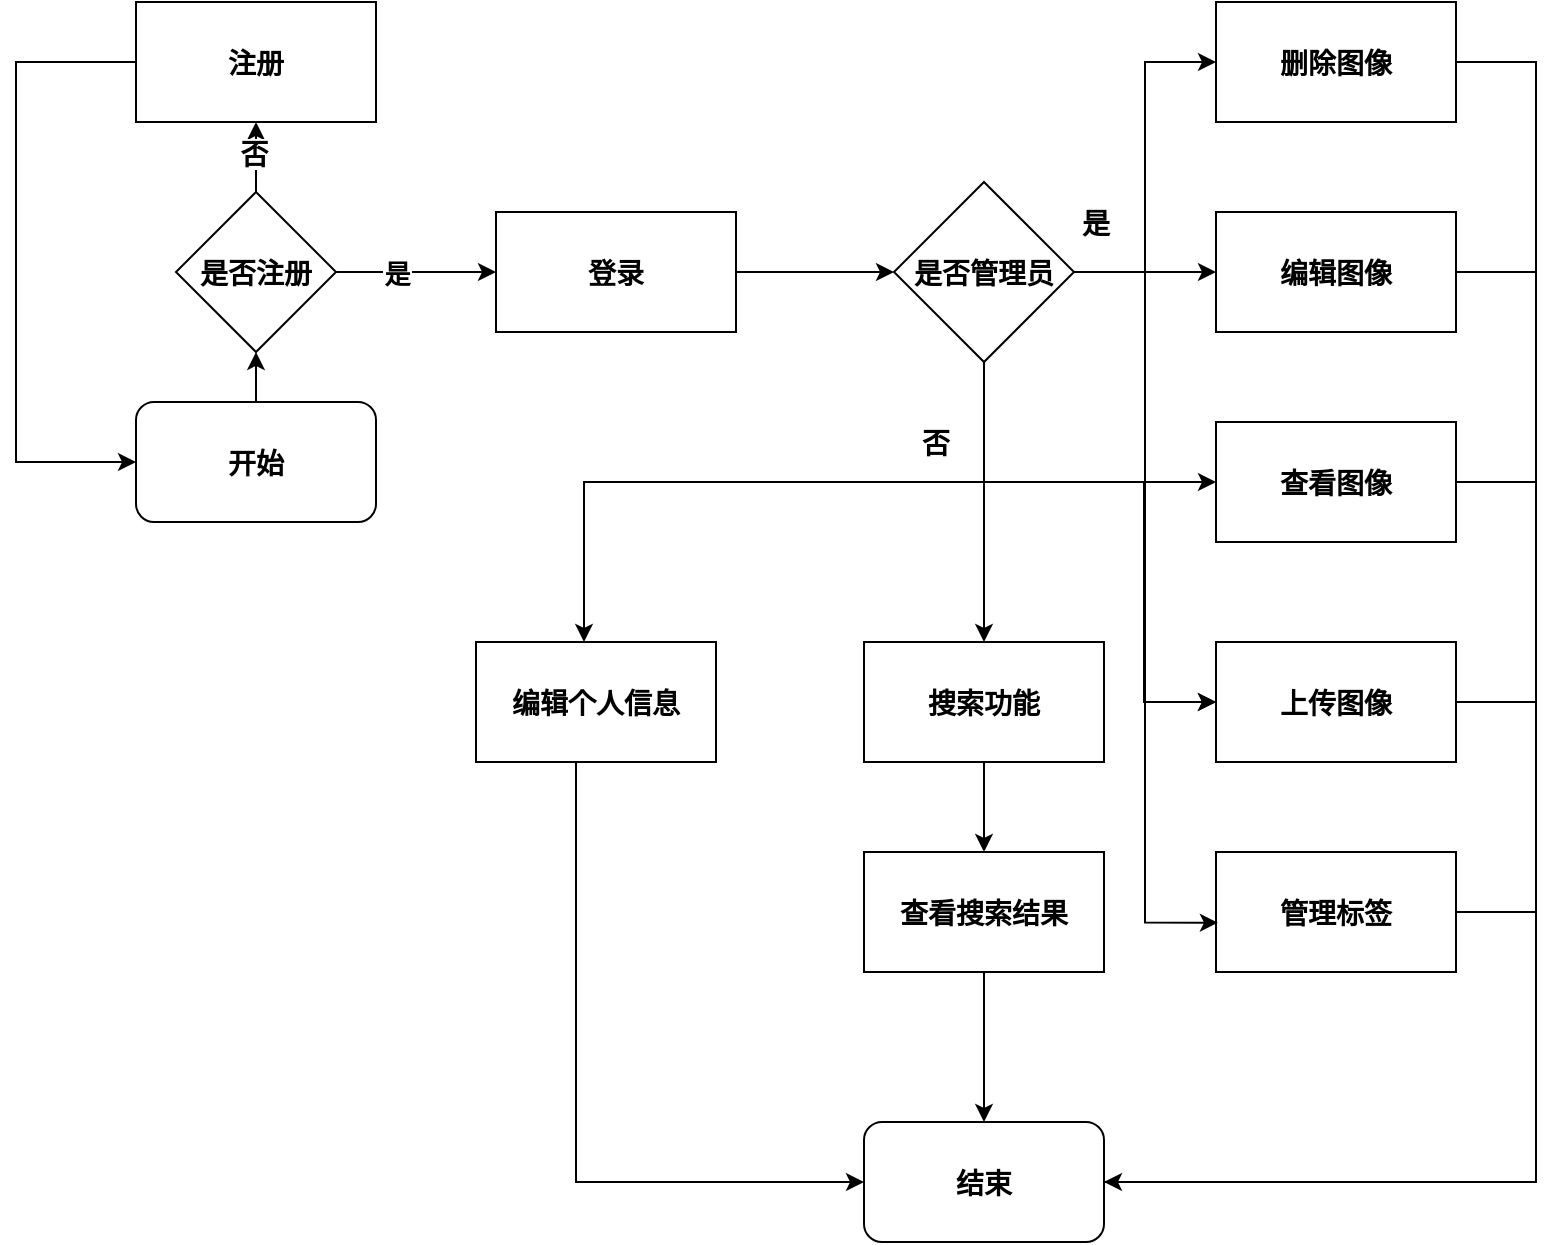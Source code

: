 <mxfile version="24.0.4" type="device" pages="10">
  <diagram name="图5.1 系统业务流程图" id="ZdFPc0NmdGu2C87ngiia">
    <mxGraphModel dx="1434" dy="836" grid="1" gridSize="10" guides="1" tooltips="1" connect="1" arrows="1" fold="1" page="1" pageScale="1" pageWidth="827" pageHeight="1169" math="0" shadow="0">
      <root>
        <mxCell id="0" />
        <mxCell id="1" parent="0" />
        <mxCell id="vTBKyi5ZTZpoEzRCB5mg-1" value="" style="edgeStyle=orthogonalEdgeStyle;rounded=0;orthogonalLoop=1;jettySize=auto;entryX=0.5;entryY=1;entryDx=0;entryDy=0;" parent="1" source="vTBKyi5ZTZpoEzRCB5mg-2" target="vTBKyi5ZTZpoEzRCB5mg-7" edge="1">
          <mxGeometry relative="1" as="geometry" />
        </mxCell>
        <mxCell id="vTBKyi5ZTZpoEzRCB5mg-2" value="开始" style="rounded=1;fontSize=14;fontStyle=1;" parent="1" vertex="1">
          <mxGeometry x="260" y="360" width="120" height="60" as="geometry" />
        </mxCell>
        <mxCell id="vTBKyi5ZTZpoEzRCB5mg-3" value="" style="edgeStyle=orthogonalEdgeStyle;rounded=0;orthogonalLoop=1;jettySize=auto;" parent="1" source="vTBKyi5ZTZpoEzRCB5mg-7" target="vTBKyi5ZTZpoEzRCB5mg-9" edge="1">
          <mxGeometry relative="1" as="geometry" />
        </mxCell>
        <mxCell id="vTBKyi5ZTZpoEzRCB5mg-4" value="是" style="edgeLabel;align=center;verticalAlign=middle;resizable=0;points=[];fontSize=13;fontStyle=1;" parent="vTBKyi5ZTZpoEzRCB5mg-3" vertex="1" connectable="0">
          <mxGeometry x="-0.24" relative="1" as="geometry">
            <mxPoint as="offset" />
          </mxGeometry>
        </mxCell>
        <mxCell id="vTBKyi5ZTZpoEzRCB5mg-5" value="" style="edgeStyle=orthogonalEdgeStyle;rounded=0;orthogonalLoop=1;jettySize=auto;entryX=0.5;entryY=1;entryDx=0;entryDy=0;" parent="1" source="vTBKyi5ZTZpoEzRCB5mg-7" target="vTBKyi5ZTZpoEzRCB5mg-34" edge="1">
          <mxGeometry relative="1" as="geometry" />
        </mxCell>
        <mxCell id="vTBKyi5ZTZpoEzRCB5mg-6" value="否" style="edgeLabel;align=center;verticalAlign=middle;resizable=0;points=[];fontSize=14;fontStyle=1" parent="vTBKyi5ZTZpoEzRCB5mg-5" vertex="1" connectable="0">
          <mxGeometry x="0.333" y="1" relative="1" as="geometry">
            <mxPoint as="offset" />
          </mxGeometry>
        </mxCell>
        <mxCell id="vTBKyi5ZTZpoEzRCB5mg-7" value="是否注册" style="rhombus;fontSize=14;fontStyle=1;" parent="1" vertex="1">
          <mxGeometry x="280" y="255" width="80" height="80" as="geometry" />
        </mxCell>
        <mxCell id="vTBKyi5ZTZpoEzRCB5mg-8" value="" style="edgeStyle=orthogonalEdgeStyle;rounded=0;orthogonalLoop=1;jettySize=auto;entryX=0;entryY=0.5;entryDx=0;entryDy=0;" parent="1" source="vTBKyi5ZTZpoEzRCB5mg-9" target="vTBKyi5ZTZpoEzRCB5mg-16" edge="1">
          <mxGeometry relative="1" as="geometry" />
        </mxCell>
        <mxCell id="vTBKyi5ZTZpoEzRCB5mg-9" value="登录" style="rounded=0;fontSize=14;fontStyle=1;" parent="1" vertex="1">
          <mxGeometry x="440" y="265" width="120" height="60" as="geometry" />
        </mxCell>
        <mxCell id="vTBKyi5ZTZpoEzRCB5mg-10" value="" style="edgeStyle=orthogonalEdgeStyle;rounded=0;orthogonalLoop=1;jettySize=auto;entryX=0.5;entryY=0;entryDx=0;entryDy=0;" parent="1" source="vTBKyi5ZTZpoEzRCB5mg-16" target="vTBKyi5ZTZpoEzRCB5mg-24" edge="1">
          <mxGeometry relative="1" as="geometry">
            <Array as="points">
              <mxPoint x="684" y="440" />
              <mxPoint x="684" y="440" />
            </Array>
          </mxGeometry>
        </mxCell>
        <mxCell id="vTBKyi5ZTZpoEzRCB5mg-11" value="" style="edgeStyle=orthogonalEdgeStyle;rounded=0;orthogonalLoop=1;jettySize=auto;entryX=0;entryY=0.5;entryDx=0;entryDy=0;" parent="1" source="vTBKyi5ZTZpoEzRCB5mg-16" target="vTBKyi5ZTZpoEzRCB5mg-28" edge="1">
          <mxGeometry relative="1" as="geometry" />
        </mxCell>
        <mxCell id="vTBKyi5ZTZpoEzRCB5mg-12" value="" style="edgeStyle=orthogonalEdgeStyle;rounded=0;orthogonalLoop=1;jettySize=auto;entryX=0;entryY=0.5;entryDx=0;entryDy=0;" parent="1" source="vTBKyi5ZTZpoEzRCB5mg-16" target="vTBKyi5ZTZpoEzRCB5mg-20" edge="1">
          <mxGeometry relative="1" as="geometry" />
        </mxCell>
        <mxCell id="vTBKyi5ZTZpoEzRCB5mg-13" value="" style="edgeStyle=orthogonalEdgeStyle;rounded=0;orthogonalLoop=1;jettySize=auto;entryX=0;entryY=0.5;entryDx=0;entryDy=0;" parent="1" source="vTBKyi5ZTZpoEzRCB5mg-16" target="vTBKyi5ZTZpoEzRCB5mg-18" edge="1">
          <mxGeometry relative="1" as="geometry" />
        </mxCell>
        <mxCell id="vTBKyi5ZTZpoEzRCB5mg-14" style="edgeStyle=orthogonalEdgeStyle;rounded=0;orthogonalLoop=1;jettySize=auto;html=1;entryX=0;entryY=0.5;entryDx=0;entryDy=0;" parent="1" source="vTBKyi5ZTZpoEzRCB5mg-16" target="vTBKyi5ZTZpoEzRCB5mg-36" edge="1">
          <mxGeometry relative="1" as="geometry" />
        </mxCell>
        <mxCell id="vTBKyi5ZTZpoEzRCB5mg-15" style="edgeStyle=orthogonalEdgeStyle;rounded=0;orthogonalLoop=1;jettySize=auto;html=1;entryX=0;entryY=0.5;entryDx=0;entryDy=0;" parent="1" source="vTBKyi5ZTZpoEzRCB5mg-16" target="vTBKyi5ZTZpoEzRCB5mg-36" edge="1">
          <mxGeometry relative="1" as="geometry">
            <Array as="points">
              <mxPoint x="684" y="400" />
              <mxPoint x="764" y="400" />
              <mxPoint x="764" y="510" />
            </Array>
          </mxGeometry>
        </mxCell>
        <mxCell id="vTBKyi5ZTZpoEzRCB5mg-16" value="是否管理员" style="rhombus;fontSize=14;fontStyle=1;" parent="1" vertex="1">
          <mxGeometry x="639" y="250" width="90" height="90" as="geometry" />
        </mxCell>
        <mxCell id="vTBKyi5ZTZpoEzRCB5mg-17" style="edgeStyle=orthogonalEdgeStyle;rounded=0;orthogonalLoop=1;jettySize=auto;html=1;entryX=1;entryY=0.5;entryDx=0;entryDy=0;" parent="1" source="vTBKyi5ZTZpoEzRCB5mg-18" target="vTBKyi5ZTZpoEzRCB5mg-32" edge="1">
          <mxGeometry relative="1" as="geometry">
            <Array as="points">
              <mxPoint x="960" y="400" />
              <mxPoint x="960" y="750" />
            </Array>
          </mxGeometry>
        </mxCell>
        <mxCell id="vTBKyi5ZTZpoEzRCB5mg-18" value="查看图像" style="rounded=0;fontSize=14;fontStyle=1;" parent="1" vertex="1">
          <mxGeometry x="800" y="370" width="120" height="60" as="geometry" />
        </mxCell>
        <mxCell id="vTBKyi5ZTZpoEzRCB5mg-19" value="" style="edgeStyle=orthogonalEdgeStyle;rounded=0;orthogonalLoop=1;jettySize=auto;entryX=1;entryY=0.5;entryDx=0;entryDy=0;exitX=1;exitY=0.5;exitDx=0;exitDy=0;endArrow=none;endFill=0;" parent="1" source="vTBKyi5ZTZpoEzRCB5mg-20" target="vTBKyi5ZTZpoEzRCB5mg-32" edge="1">
          <mxGeometry relative="1" as="geometry">
            <Array as="points">
              <mxPoint x="960" y="190" />
              <mxPoint x="960" y="750" />
            </Array>
          </mxGeometry>
        </mxCell>
        <mxCell id="vTBKyi5ZTZpoEzRCB5mg-20" value="删除图像" style="rounded=0;fontSize=14;fontStyle=1;" parent="1" vertex="1">
          <mxGeometry x="800" y="160" width="120" height="60" as="geometry" />
        </mxCell>
        <mxCell id="vTBKyi5ZTZpoEzRCB5mg-21" value="" style="edgeStyle=orthogonalEdgeStyle;rounded=0;orthogonalLoop=1;jettySize=auto;entryX=0;entryY=0.5;entryDx=0;entryDy=0;" parent="1" source="vTBKyi5ZTZpoEzRCB5mg-22" target="vTBKyi5ZTZpoEzRCB5mg-32" edge="1">
          <mxGeometry relative="1" as="geometry">
            <Array as="points">
              <mxPoint x="480" y="750" />
            </Array>
          </mxGeometry>
        </mxCell>
        <mxCell id="vTBKyi5ZTZpoEzRCB5mg-22" value="编辑个人信息" style="rounded=0;fontSize=14;fontStyle=1;" parent="1" vertex="1">
          <mxGeometry x="430" y="480" width="120" height="60" as="geometry" />
        </mxCell>
        <mxCell id="vTBKyi5ZTZpoEzRCB5mg-23" value="" style="edgeStyle=orthogonalEdgeStyle;rounded=0;orthogonalLoop=1;jettySize=auto;entryX=0.5;entryY=0;entryDx=0;entryDy=0;" parent="1" source="vTBKyi5ZTZpoEzRCB5mg-24" target="vTBKyi5ZTZpoEzRCB5mg-31" edge="1">
          <mxGeometry relative="1" as="geometry" />
        </mxCell>
        <mxCell id="vTBKyi5ZTZpoEzRCB5mg-24" value="搜索功能" style="rounded=0;fontSize=14;fontStyle=1;" parent="1" vertex="1">
          <mxGeometry x="624" y="480" width="120" height="60" as="geometry" />
        </mxCell>
        <mxCell id="vTBKyi5ZTZpoEzRCB5mg-25" value="" style="edgeStyle=orthogonalEdgeStyle;rounded=0;orthogonalLoop=1;jettySize=auto;entryX=0.45;entryY=0;entryDx=0;entryDy=0;entryPerimeter=0;" parent="1" edge="1">
          <mxGeometry relative="1" as="geometry">
            <mxPoint x="684" y="365" as="sourcePoint" />
            <mxPoint x="484" y="480" as="targetPoint" />
            <Array as="points">
              <mxPoint x="684" y="400" />
              <mxPoint x="484" y="400" />
            </Array>
          </mxGeometry>
        </mxCell>
        <mxCell id="vTBKyi5ZTZpoEzRCB5mg-26" value="否" style="text;strokeColor=none;fillColor=none;align=center;verticalAlign=middle;rounded=0;fontSize=14;fontStyle=1;" parent="1" vertex="1">
          <mxGeometry x="630" y="365" width="60" height="30" as="geometry" />
        </mxCell>
        <mxCell id="vTBKyi5ZTZpoEzRCB5mg-27" value="" style="edgeStyle=orthogonalEdgeStyle;rounded=0;orthogonalLoop=1;jettySize=auto;entryX=1;entryY=0.5;entryDx=0;entryDy=0;exitX=1;exitY=0.5;exitDx=0;exitDy=0;endArrow=none;endFill=0;" parent="1" edge="1">
          <mxGeometry relative="1" as="geometry">
            <Array as="points">
              <mxPoint x="920" y="295" />
              <mxPoint x="960" y="295" />
              <mxPoint x="960" y="750" />
              <mxPoint x="744" y="750" />
            </Array>
            <mxPoint x="920.0" y="290.0" as="sourcePoint" />
            <mxPoint x="744" y="745" as="targetPoint" />
          </mxGeometry>
        </mxCell>
        <mxCell id="vTBKyi5ZTZpoEzRCB5mg-28" value="编辑图像" style="rounded=0;fontSize=14;fontStyle=1;" parent="1" vertex="1">
          <mxGeometry x="800" y="265" width="120" height="60" as="geometry" />
        </mxCell>
        <mxCell id="vTBKyi5ZTZpoEzRCB5mg-29" value="是" style="text;strokeColor=none;fillColor=none;align=center;verticalAlign=middle;rounded=0;fontSize=14;fontStyle=1;" parent="1" vertex="1">
          <mxGeometry x="710" y="255" width="60" height="30" as="geometry" />
        </mxCell>
        <mxCell id="vTBKyi5ZTZpoEzRCB5mg-30" value="" style="edgeStyle=orthogonalEdgeStyle;rounded=0;orthogonalLoop=1;jettySize=auto;entryX=0.5;entryY=0;entryDx=0;entryDy=0;" parent="1" source="vTBKyi5ZTZpoEzRCB5mg-31" target="vTBKyi5ZTZpoEzRCB5mg-32" edge="1">
          <mxGeometry relative="1" as="geometry" />
        </mxCell>
        <mxCell id="vTBKyi5ZTZpoEzRCB5mg-31" value="查看搜索结果" style="rounded=0;fontSize=14;fontStyle=1;" parent="1" vertex="1">
          <mxGeometry x="624" y="585" width="120" height="60" as="geometry" />
        </mxCell>
        <mxCell id="vTBKyi5ZTZpoEzRCB5mg-32" value="结束" style="rounded=1;fontSize=14;fontStyle=1;" parent="1" vertex="1">
          <mxGeometry x="624" y="720" width="120" height="60" as="geometry" />
        </mxCell>
        <mxCell id="vTBKyi5ZTZpoEzRCB5mg-33" value="" style="edgeStyle=orthogonalEdgeStyle;rounded=0;orthogonalLoop=1;jettySize=auto;entryX=0;entryY=0.5;entryDx=0;entryDy=0;" parent="1" source="vTBKyi5ZTZpoEzRCB5mg-34" target="vTBKyi5ZTZpoEzRCB5mg-2" edge="1">
          <mxGeometry relative="1" as="geometry">
            <Array as="points">
              <mxPoint x="200" y="190" />
              <mxPoint x="200" y="390" />
            </Array>
          </mxGeometry>
        </mxCell>
        <mxCell id="vTBKyi5ZTZpoEzRCB5mg-34" value="注册" style="rounded=0;fontSize=14;fontStyle=1;" parent="1" vertex="1">
          <mxGeometry x="260" y="160" width="120" height="60" as="geometry" />
        </mxCell>
        <mxCell id="vTBKyi5ZTZpoEzRCB5mg-35" style="edgeStyle=orthogonalEdgeStyle;rounded=0;orthogonalLoop=1;jettySize=auto;html=1;entryX=1;entryY=0.5;entryDx=0;entryDy=0;endArrow=none;endFill=0;" parent="1" source="vTBKyi5ZTZpoEzRCB5mg-36" target="vTBKyi5ZTZpoEzRCB5mg-32" edge="1">
          <mxGeometry relative="1" as="geometry">
            <Array as="points">
              <mxPoint x="960" y="510" />
              <mxPoint x="960" y="750" />
            </Array>
          </mxGeometry>
        </mxCell>
        <mxCell id="vTBKyi5ZTZpoEzRCB5mg-36" value="上传图像" style="rounded=0;fontSize=14;fontStyle=1;" parent="1" vertex="1">
          <mxGeometry x="800" y="480" width="120" height="60" as="geometry" />
        </mxCell>
        <mxCell id="vTBKyi5ZTZpoEzRCB5mg-37" style="edgeStyle=orthogonalEdgeStyle;rounded=0;orthogonalLoop=1;jettySize=auto;html=1;endArrow=none;endFill=0;" parent="1" source="vTBKyi5ZTZpoEzRCB5mg-38" edge="1">
          <mxGeometry relative="1" as="geometry">
            <mxPoint x="960" y="615" as="targetPoint" />
          </mxGeometry>
        </mxCell>
        <mxCell id="vTBKyi5ZTZpoEzRCB5mg-38" value="管理标签" style="rounded=0;fontSize=14;fontStyle=1;" parent="1" vertex="1">
          <mxGeometry x="800" y="585" width="120" height="60" as="geometry" />
        </mxCell>
        <mxCell id="vTBKyi5ZTZpoEzRCB5mg-39" style="edgeStyle=orthogonalEdgeStyle;rounded=0;orthogonalLoop=1;jettySize=auto;html=1;entryX=0.008;entryY=0.589;entryDx=0;entryDy=0;entryPerimeter=0;" parent="1" source="vTBKyi5ZTZpoEzRCB5mg-16" target="vTBKyi5ZTZpoEzRCB5mg-38" edge="1">
          <mxGeometry relative="1" as="geometry" />
        </mxCell>
      </root>
    </mxGraphModel>
  </diagram>
  <diagram id="8XyfxqOcg-Ge1-iSb5b_" name="图5.2 注册用例图">
    <mxGraphModel dx="954" dy="612" grid="1" gridSize="10" guides="1" tooltips="1" connect="1" arrows="1" fold="1" page="1" pageScale="1" pageWidth="827" pageHeight="1169" math="0" shadow="0">
      <root>
        <mxCell id="0" />
        <mxCell id="1" parent="0" />
        <mxCell id="fNoVX5mm7K1IKiGFW24p-1" value="" style="edgeStyle=orthogonalEdgeStyle;rounded=0;orthogonalLoop=1;jettySize=auto;entryX=0;entryY=0.5;entryDx=0;entryDy=0;fontSize=14;fontStyle=1;" edge="1" parent="1" source="fNoVX5mm7K1IKiGFW24p-2" target="fNoVX5mm7K1IKiGFW24p-5">
          <mxGeometry relative="1" as="geometry" />
        </mxCell>
        <mxCell id="fNoVX5mm7K1IKiGFW24p-2" value="用户" style="shape=umlActor;verticalLabelPosition=bottom;verticalAlign=top;outlineConnect=0;fontSize=14;fontStyle=1;" vertex="1" parent="1">
          <mxGeometry x="80" y="180" width="40" height="70" as="geometry" />
        </mxCell>
        <mxCell id="fNoVX5mm7K1IKiGFW24p-3" value="" style="edgeStyle=orthogonalEdgeStyle;rounded=0;orthogonalLoop=1;jettySize=auto;dashed=1;fontSize=14;fontStyle=1;" edge="1" parent="1" source="fNoVX5mm7K1IKiGFW24p-5" target="fNoVX5mm7K1IKiGFW24p-6">
          <mxGeometry relative="1" as="geometry" />
        </mxCell>
        <mxCell id="fNoVX5mm7K1IKiGFW24p-4" value="《include》" style="edgeLabel;align=center;verticalAlign=middle;resizable=0;points=[];fontSize=14;fontStyle=0;" vertex="1" connectable="0" parent="fNoVX5mm7K1IKiGFW24p-3">
          <mxGeometry x="-0.05" y="3" relative="1" as="geometry">
            <mxPoint as="offset" />
          </mxGeometry>
        </mxCell>
        <mxCell id="fNoVX5mm7K1IKiGFW24p-5" value="注册" style="ellipse;fontSize=14;fontStyle=1;" vertex="1" parent="1">
          <mxGeometry x="260" y="185" width="90" height="60" as="geometry" />
        </mxCell>
        <mxCell id="fNoVX5mm7K1IKiGFW24p-6" value="登录系统" style="ellipse;fontSize=14;fontStyle=1;" vertex="1" parent="1">
          <mxGeometry x="510" y="185" width="90" height="60" as="geometry" />
        </mxCell>
      </root>
    </mxGraphModel>
  </diagram>
  <diagram id="qX37MM-_NKxpECJr4qL4" name="图5.3 登录用例图">
    <mxGraphModel dx="954" dy="612" grid="1" gridSize="10" guides="1" tooltips="1" connect="1" arrows="1" fold="1" page="1" pageScale="1" pageWidth="827" pageHeight="1169" math="0" shadow="0">
      <root>
        <mxCell id="0" />
        <mxCell id="1" parent="0" />
        <mxCell id="qb06VyRKWk__MXwWA5hp-1" value="" style="edgeStyle=orthogonalEdgeStyle;rounded=0;orthogonalLoop=1;jettySize=auto;entryX=0;entryY=0.5;entryDx=0;entryDy=0;fontSize=14;fontStyle=1;" edge="1" parent="1" source="qb06VyRKWk__MXwWA5hp-2" target="qb06VyRKWk__MXwWA5hp-11">
          <mxGeometry relative="1" as="geometry" />
        </mxCell>
        <mxCell id="qb06VyRKWk__MXwWA5hp-2" value="系统管理员" style="shape=umlActor;verticalLabelPosition=bottom;verticalAlign=top;outlineConnect=0;fontSize=14;fontStyle=1;" vertex="1" parent="1">
          <mxGeometry x="80" y="120" width="40" height="70" as="geometry" />
        </mxCell>
        <mxCell id="qb06VyRKWk__MXwWA5hp-3" value="" style="rounded=0;orthogonalLoop=1;jettySize=auto;dashed=1;fontSize=14;fontStyle=1;exitX=1;exitY=0.5;exitDx=0;exitDy=0;" edge="1" parent="1" source="qb06VyRKWk__MXwWA5hp-11" target="qb06VyRKWk__MXwWA5hp-12">
          <mxGeometry relative="1" as="geometry" />
        </mxCell>
        <mxCell id="qb06VyRKWk__MXwWA5hp-4" value="《include》" style="edgeLabel;align=center;verticalAlign=middle;resizable=0;points=[];fontSize=14;fontStyle=0;" vertex="1" connectable="0" parent="qb06VyRKWk__MXwWA5hp-3">
          <mxGeometry x="-0.05" y="3" relative="1" as="geometry">
            <mxPoint x="-8" y="1" as="offset" />
          </mxGeometry>
        </mxCell>
        <mxCell id="qb06VyRKWk__MXwWA5hp-5" value="" style="edgeStyle=orthogonalEdgeStyle;rounded=0;orthogonalLoop=1;jettySize=auto;entryX=0;entryY=0.5;entryDx=0;entryDy=0;dashed=1;" edge="1" parent="1" source="qb06VyRKWk__MXwWA5hp-11" target="qb06VyRKWk__MXwWA5hp-13">
          <mxGeometry relative="1" as="geometry" />
        </mxCell>
        <mxCell id="qb06VyRKWk__MXwWA5hp-6" value="《include》" style="edgeLabel;align=center;verticalAlign=middle;resizable=0;points=[];fontSize=14;" vertex="1" connectable="0" parent="qb06VyRKWk__MXwWA5hp-5">
          <mxGeometry x="-0.113" relative="1" as="geometry">
            <mxPoint as="offset" />
          </mxGeometry>
        </mxCell>
        <mxCell id="qb06VyRKWk__MXwWA5hp-7" value="" style="rounded=0;orthogonalLoop=1;jettySize=auto;entryX=0;entryY=0.5;entryDx=0;entryDy=0;exitX=1;exitY=0.5;exitDx=0;exitDy=0;dashed=1;" edge="1" parent="1" source="qb06VyRKWk__MXwWA5hp-11" target="qb06VyRKWk__MXwWA5hp-15">
          <mxGeometry relative="1" as="geometry" />
        </mxCell>
        <mxCell id="qb06VyRKWk__MXwWA5hp-8" value="《include》" style="edgeLabel;align=center;verticalAlign=middle;resizable=0;points=[];fontSize=14;" vertex="1" connectable="0" parent="qb06VyRKWk__MXwWA5hp-7">
          <mxGeometry x="-0.21" relative="1" as="geometry">
            <mxPoint x="6" y="1" as="offset" />
          </mxGeometry>
        </mxCell>
        <mxCell id="qb06VyRKWk__MXwWA5hp-9" value="" style="rounded=0;orthogonalLoop=1;jettySize=auto;entryX=0;entryY=0.5;entryDx=0;entryDy=0;exitX=1;exitY=0.5;exitDx=0;exitDy=0;dashed=1;" edge="1" parent="1" source="qb06VyRKWk__MXwWA5hp-11" target="qb06VyRKWk__MXwWA5hp-14">
          <mxGeometry relative="1" as="geometry" />
        </mxCell>
        <mxCell id="qb06VyRKWk__MXwWA5hp-10" value="《include》" style="edgeLabel;align=center;verticalAlign=middle;resizable=0;points=[];fontSize=14;" vertex="1" connectable="0" parent="qb06VyRKWk__MXwWA5hp-9">
          <mxGeometry x="-0.113" relative="1" as="geometry">
            <mxPoint as="offset" />
          </mxGeometry>
        </mxCell>
        <mxCell id="qb06VyRKWk__MXwWA5hp-11" value="登录" style="ellipse;fontSize=14;fontStyle=1;" vertex="1" parent="1">
          <mxGeometry x="260" y="125" width="90" height="60" as="geometry" />
        </mxCell>
        <mxCell id="qb06VyRKWk__MXwWA5hp-12" value="删除管理" style="ellipse;fontSize=14;fontStyle=1;" vertex="1" parent="1">
          <mxGeometry x="510" y="40" width="90" height="60" as="geometry" />
        </mxCell>
        <mxCell id="qb06VyRKWk__MXwWA5hp-13" value="编辑图像" style="ellipse;fontSize=14;fontStyle=1;" vertex="1" parent="1">
          <mxGeometry x="510" y="125" width="90" height="60" as="geometry" />
        </mxCell>
        <mxCell id="qb06VyRKWk__MXwWA5hp-14" value="上传图像" style="ellipse;fontSize=14;fontStyle=1;" vertex="1" parent="1">
          <mxGeometry x="510" y="285" width="90" height="60" as="geometry" />
        </mxCell>
        <mxCell id="qb06VyRKWk__MXwWA5hp-15" value="查看图像" style="ellipse;fontSize=14;fontStyle=1;" vertex="1" parent="1">
          <mxGeometry x="510" y="210" width="90" height="60" as="geometry" />
        </mxCell>
        <mxCell id="qb06VyRKWk__MXwWA5hp-16" value="" style="edgeStyle=orthogonalEdgeStyle;rounded=0;orthogonalLoop=1;jettySize=auto;entryX=0;entryY=0.5;entryDx=0;entryDy=0;fontSize=14;fontStyle=1;" edge="1" parent="1" source="qb06VyRKWk__MXwWA5hp-17" target="qb06VyRKWk__MXwWA5hp-24">
          <mxGeometry relative="1" as="geometry" />
        </mxCell>
        <mxCell id="qb06VyRKWk__MXwWA5hp-17" value="普通用户" style="shape=umlActor;verticalLabelPosition=bottom;verticalAlign=top;outlineConnect=0;fontSize=14;fontStyle=1;" vertex="1" parent="1">
          <mxGeometry x="80" y="440" width="40" height="70" as="geometry" />
        </mxCell>
        <mxCell id="qb06VyRKWk__MXwWA5hp-18" value="" style="rounded=0;orthogonalLoop=1;jettySize=auto;dashed=1;fontSize=14;fontStyle=1;exitX=1;exitY=0.5;exitDx=0;exitDy=0;" edge="1" parent="1" source="qb06VyRKWk__MXwWA5hp-24" target="qb06VyRKWk__MXwWA5hp-25">
          <mxGeometry relative="1" as="geometry" />
        </mxCell>
        <mxCell id="qb06VyRKWk__MXwWA5hp-19" value="《include》" style="edgeLabel;align=center;verticalAlign=middle;resizable=0;points=[];fontSize=14;fontStyle=0;" vertex="1" connectable="0" parent="qb06VyRKWk__MXwWA5hp-18">
          <mxGeometry x="-0.05" y="3" relative="1" as="geometry">
            <mxPoint x="-8" y="1" as="offset" />
          </mxGeometry>
        </mxCell>
        <mxCell id="qb06VyRKWk__MXwWA5hp-20" value="" style="edgeStyle=orthogonalEdgeStyle;rounded=0;orthogonalLoop=1;jettySize=auto;entryX=0;entryY=0.5;entryDx=0;entryDy=0;dashed=1;" edge="1" parent="1" source="qb06VyRKWk__MXwWA5hp-24" target="qb06VyRKWk__MXwWA5hp-26">
          <mxGeometry relative="1" as="geometry" />
        </mxCell>
        <mxCell id="qb06VyRKWk__MXwWA5hp-21" value="《include》" style="edgeLabel;align=center;verticalAlign=middle;resizable=0;points=[];fontSize=14;" vertex="1" connectable="0" parent="qb06VyRKWk__MXwWA5hp-20">
          <mxGeometry x="-0.113" relative="1" as="geometry">
            <mxPoint as="offset" />
          </mxGeometry>
        </mxCell>
        <mxCell id="qb06VyRKWk__MXwWA5hp-22" value="" style="rounded=0;orthogonalLoop=1;jettySize=auto;entryX=0;entryY=0.5;entryDx=0;entryDy=0;exitX=1;exitY=0.5;exitDx=0;exitDy=0;dashed=1;" edge="1" parent="1" source="qb06VyRKWk__MXwWA5hp-24" target="qb06VyRKWk__MXwWA5hp-27">
          <mxGeometry relative="1" as="geometry" />
        </mxCell>
        <mxCell id="qb06VyRKWk__MXwWA5hp-23" value="《include》" style="edgeLabel;align=center;verticalAlign=middle;resizable=0;points=[];fontSize=15;" vertex="1" connectable="0" parent="qb06VyRKWk__MXwWA5hp-22">
          <mxGeometry x="-0.113" relative="1" as="geometry">
            <mxPoint as="offset" />
          </mxGeometry>
        </mxCell>
        <mxCell id="qb06VyRKWk__MXwWA5hp-24" value="登录" style="ellipse;fontSize=14;fontStyle=1;" vertex="1" parent="1">
          <mxGeometry x="260" y="445" width="90" height="60" as="geometry" />
        </mxCell>
        <mxCell id="qb06VyRKWk__MXwWA5hp-25" value="编辑个人信息" style="ellipse;fontSize=14;fontStyle=1;" vertex="1" parent="1">
          <mxGeometry x="510" y="360" width="90" height="60" as="geometry" />
        </mxCell>
        <mxCell id="qb06VyRKWk__MXwWA5hp-26" value="搜索功能" style="ellipse;fontSize=14;fontStyle=1;" vertex="1" parent="1">
          <mxGeometry x="510" y="445" width="90" height="60" as="geometry" />
        </mxCell>
        <mxCell id="qb06VyRKWk__MXwWA5hp-27" value="上传图像" style="ellipse;fontSize=14;fontStyle=1;" vertex="1" parent="1">
          <mxGeometry x="510" y="525" width="90" height="60" as="geometry" />
        </mxCell>
      </root>
    </mxGraphModel>
  </diagram>
  <diagram id="CePG02CjBHfPKY1sK3il" name="图5.4 个人信息管理功能用例图">
    <mxGraphModel dx="954" dy="612" grid="1" gridSize="10" guides="1" tooltips="1" connect="1" arrows="1" fold="1" page="1" pageScale="1" pageWidth="827" pageHeight="1169" math="0" shadow="0">
      <root>
        <mxCell id="0" />
        <mxCell id="1" parent="0" />
        <mxCell id="lAZ7aDg09m_qZzhF9NgR-1" value="" style="rounded=0;orthogonalLoop=1;jettySize=auto;entryX=0;entryY=0.5;entryDx=0;entryDy=0;fontSize=14;fontStyle=1;" edge="1" parent="1" source="lAZ7aDg09m_qZzhF9NgR-2" target="lAZ7aDg09m_qZzhF9NgR-11">
          <mxGeometry relative="1" as="geometry" />
        </mxCell>
        <mxCell id="lAZ7aDg09m_qZzhF9NgR-2" value="系统管理员" style="shape=umlActor;verticalLabelPosition=bottom;verticalAlign=top;outlineConnect=0;fontSize=14;fontStyle=1;" vertex="1" parent="1">
          <mxGeometry x="90" y="60" width="40" height="70" as="geometry" />
        </mxCell>
        <mxCell id="lAZ7aDg09m_qZzhF9NgR-3" value="" style="rounded=0;orthogonalLoop=1;jettySize=auto;dashed=1;fontSize=14;fontStyle=1;exitX=1;exitY=0.5;exitDx=0;exitDy=0;" edge="1" parent="1" source="lAZ7aDg09m_qZzhF9NgR-11" target="lAZ7aDg09m_qZzhF9NgR-12">
          <mxGeometry relative="1" as="geometry" />
        </mxCell>
        <mxCell id="lAZ7aDg09m_qZzhF9NgR-4" value="《include》" style="edgeLabel;align=center;verticalAlign=middle;resizable=0;points=[];fontSize=14;fontStyle=0;" vertex="1" connectable="0" parent="lAZ7aDg09m_qZzhF9NgR-3">
          <mxGeometry x="-0.05" y="3" relative="1" as="geometry">
            <mxPoint x="-8" y="1" as="offset" />
          </mxGeometry>
        </mxCell>
        <mxCell id="lAZ7aDg09m_qZzhF9NgR-5" value="" style="rounded=0;orthogonalLoop=1;jettySize=auto;entryX=0;entryY=0.5;entryDx=0;entryDy=0;dashed=1;" edge="1" parent="1" source="lAZ7aDg09m_qZzhF9NgR-11" target="lAZ7aDg09m_qZzhF9NgR-13">
          <mxGeometry relative="1" as="geometry" />
        </mxCell>
        <mxCell id="lAZ7aDg09m_qZzhF9NgR-6" value="《include》" style="edgeLabel;align=center;verticalAlign=middle;resizable=0;points=[];fontSize=14;" vertex="1" connectable="0" parent="lAZ7aDg09m_qZzhF9NgR-5">
          <mxGeometry x="-0.113" relative="1" as="geometry">
            <mxPoint as="offset" />
          </mxGeometry>
        </mxCell>
        <mxCell id="lAZ7aDg09m_qZzhF9NgR-7" value="" style="rounded=0;orthogonalLoop=1;jettySize=auto;entryX=0;entryY=0.5;entryDx=0;entryDy=0;exitX=1;exitY=0.5;exitDx=0;exitDy=0;dashed=1;" edge="1" parent="1" source="lAZ7aDg09m_qZzhF9NgR-11" target="lAZ7aDg09m_qZzhF9NgR-15">
          <mxGeometry relative="1" as="geometry" />
        </mxCell>
        <mxCell id="lAZ7aDg09m_qZzhF9NgR-8" value="《include》" style="edgeLabel;align=center;verticalAlign=middle;resizable=0;points=[];fontSize=14;" vertex="1" connectable="0" parent="lAZ7aDg09m_qZzhF9NgR-7">
          <mxGeometry x="-0.21" relative="1" as="geometry">
            <mxPoint x="6" y="1" as="offset" />
          </mxGeometry>
        </mxCell>
        <mxCell id="lAZ7aDg09m_qZzhF9NgR-9" value="" style="rounded=0;orthogonalLoop=1;jettySize=auto;entryX=0;entryY=0.5;entryDx=0;entryDy=0;exitX=1;exitY=0.5;exitDx=0;exitDy=0;dashed=1;" edge="1" parent="1" source="lAZ7aDg09m_qZzhF9NgR-11" target="lAZ7aDg09m_qZzhF9NgR-14">
          <mxGeometry relative="1" as="geometry" />
        </mxCell>
        <mxCell id="lAZ7aDg09m_qZzhF9NgR-10" value="《include》" style="edgeLabel;align=center;verticalAlign=middle;resizable=0;points=[];fontSize=14;" vertex="1" connectable="0" parent="lAZ7aDg09m_qZzhF9NgR-9">
          <mxGeometry x="-0.113" relative="1" as="geometry">
            <mxPoint as="offset" />
          </mxGeometry>
        </mxCell>
        <mxCell id="lAZ7aDg09m_qZzhF9NgR-11" value="个人信息管理" style="ellipse;fontSize=14;fontStyle=1;" vertex="1" parent="1">
          <mxGeometry x="260" y="170" width="100" height="60" as="geometry" />
        </mxCell>
        <mxCell id="lAZ7aDg09m_qZzhF9NgR-12" value="修改头像" style="ellipse;fontSize=14;fontStyle=1;" vertex="1" parent="1">
          <mxGeometry x="510" y="60" width="90" height="60" as="geometry" />
        </mxCell>
        <mxCell id="lAZ7aDg09m_qZzhF9NgR-13" value="修改密码" style="ellipse;fontSize=14;fontStyle=1;" vertex="1" parent="1">
          <mxGeometry x="510" y="140" width="90" height="60" as="geometry" />
        </mxCell>
        <mxCell id="lAZ7aDg09m_qZzhF9NgR-14" value="修改年龄" style="ellipse;fontSize=14;fontStyle=1;" vertex="1" parent="1">
          <mxGeometry x="510" y="300" width="90" height="60" as="geometry" />
        </mxCell>
        <mxCell id="lAZ7aDg09m_qZzhF9NgR-15" value="修改性别" style="ellipse;fontSize=14;fontStyle=1;" vertex="1" parent="1">
          <mxGeometry x="510" y="220" width="90" height="60" as="geometry" />
        </mxCell>
        <mxCell id="lAZ7aDg09m_qZzhF9NgR-16" style="rounded=0;orthogonalLoop=1;jettySize=auto;html=1;entryX=0;entryY=0.5;entryDx=0;entryDy=0;" edge="1" parent="1" source="lAZ7aDg09m_qZzhF9NgR-17" target="lAZ7aDg09m_qZzhF9NgR-11">
          <mxGeometry relative="1" as="geometry" />
        </mxCell>
        <mxCell id="lAZ7aDg09m_qZzhF9NgR-17" value="系统管理员" style="shape=umlActor;verticalLabelPosition=bottom;verticalAlign=top;outlineConnect=0;fontSize=14;fontStyle=1;" vertex="1" parent="1">
          <mxGeometry x="90" y="270" width="40" height="70" as="geometry" />
        </mxCell>
      </root>
    </mxGraphModel>
  </diagram>
  <diagram id="sxJLhwKxnQwaAnjYQ1yR" name="图5.5 图像上传功能用例图">
    <mxGraphModel dx="954" dy="612" grid="1" gridSize="10" guides="1" tooltips="1" connect="1" arrows="1" fold="1" page="1" pageScale="1" pageWidth="827" pageHeight="1169" math="0" shadow="0">
      <root>
        <mxCell id="0" />
        <mxCell id="1" parent="0" />
        <mxCell id="0VTy6ItwHoRuHuDbO6Ql-1" value="" style="edgeStyle=orthogonalEdgeStyle;rounded=0;orthogonalLoop=1;jettySize=auto;entryX=0;entryY=0.5;entryDx=0;entryDy=0;fontSize=14;fontStyle=1;" edge="1" parent="1" source="0VTy6ItwHoRuHuDbO6Ql-2" target="0VTy6ItwHoRuHuDbO6Ql-11">
          <mxGeometry relative="1" as="geometry" />
        </mxCell>
        <mxCell id="0VTy6ItwHoRuHuDbO6Ql-2" value="系统管理员" style="shape=umlActor;verticalLabelPosition=bottom;verticalAlign=top;outlineConnect=0;fontSize=14;fontStyle=1;" vertex="1" parent="1">
          <mxGeometry x="80" y="120" width="40" height="70" as="geometry" />
        </mxCell>
        <mxCell id="0VTy6ItwHoRuHuDbO6Ql-3" value="" style="rounded=0;orthogonalLoop=1;jettySize=auto;dashed=1;fontSize=14;fontStyle=1;exitX=1;exitY=0.5;exitDx=0;exitDy=0;" edge="1" parent="1" source="0VTy6ItwHoRuHuDbO6Ql-11" target="0VTy6ItwHoRuHuDbO6Ql-12">
          <mxGeometry relative="1" as="geometry" />
        </mxCell>
        <mxCell id="0VTy6ItwHoRuHuDbO6Ql-4" value="《include》" style="edgeLabel;align=center;verticalAlign=middle;resizable=0;points=[];fontSize=14;fontStyle=0;" vertex="1" connectable="0" parent="0VTy6ItwHoRuHuDbO6Ql-3">
          <mxGeometry x="-0.05" y="3" relative="1" as="geometry">
            <mxPoint x="-8" y="1" as="offset" />
          </mxGeometry>
        </mxCell>
        <mxCell id="0VTy6ItwHoRuHuDbO6Ql-5" value="" style="edgeStyle=orthogonalEdgeStyle;rounded=0;orthogonalLoop=1;jettySize=auto;entryX=0;entryY=0.5;entryDx=0;entryDy=0;dashed=1;" edge="1" parent="1" source="0VTy6ItwHoRuHuDbO6Ql-11" target="0VTy6ItwHoRuHuDbO6Ql-13">
          <mxGeometry relative="1" as="geometry" />
        </mxCell>
        <mxCell id="0VTy6ItwHoRuHuDbO6Ql-6" value="《include》" style="edgeLabel;align=center;verticalAlign=middle;resizable=0;points=[];fontSize=14;" vertex="1" connectable="0" parent="0VTy6ItwHoRuHuDbO6Ql-5">
          <mxGeometry x="-0.113" relative="1" as="geometry">
            <mxPoint as="offset" />
          </mxGeometry>
        </mxCell>
        <mxCell id="0VTy6ItwHoRuHuDbO6Ql-7" value="" style="rounded=0;orthogonalLoop=1;jettySize=auto;entryX=0;entryY=0.5;entryDx=0;entryDy=0;exitX=1;exitY=0.5;exitDx=0;exitDy=0;dashed=1;" edge="1" parent="1" source="0VTy6ItwHoRuHuDbO6Ql-11" target="0VTy6ItwHoRuHuDbO6Ql-15">
          <mxGeometry relative="1" as="geometry" />
        </mxCell>
        <mxCell id="0VTy6ItwHoRuHuDbO6Ql-8" value="《include》" style="edgeLabel;align=center;verticalAlign=middle;resizable=0;points=[];fontSize=14;" vertex="1" connectable="0" parent="0VTy6ItwHoRuHuDbO6Ql-7">
          <mxGeometry x="-0.21" relative="1" as="geometry">
            <mxPoint x="6" y="1" as="offset" />
          </mxGeometry>
        </mxCell>
        <mxCell id="0VTy6ItwHoRuHuDbO6Ql-9" value="" style="rounded=0;orthogonalLoop=1;jettySize=auto;entryX=0;entryY=0.5;entryDx=0;entryDy=0;exitX=1;exitY=0.5;exitDx=0;exitDy=0;dashed=1;" edge="1" parent="1" source="0VTy6ItwHoRuHuDbO6Ql-11" target="0VTy6ItwHoRuHuDbO6Ql-14">
          <mxGeometry relative="1" as="geometry" />
        </mxCell>
        <mxCell id="0VTy6ItwHoRuHuDbO6Ql-10" value="《include》" style="edgeLabel;align=center;verticalAlign=middle;resizable=0;points=[];fontSize=14;" vertex="1" connectable="0" parent="0VTy6ItwHoRuHuDbO6Ql-9">
          <mxGeometry x="-0.113" relative="1" as="geometry">
            <mxPoint x="-4" as="offset" />
          </mxGeometry>
        </mxCell>
        <mxCell id="0VTy6ItwHoRuHuDbO6Ql-11" value="上传图像" style="ellipse;fontSize=14;fontStyle=1;" vertex="1" parent="1">
          <mxGeometry x="260" y="125" width="90" height="60" as="geometry" />
        </mxCell>
        <mxCell id="0VTy6ItwHoRuHuDbO6Ql-12" value="删除图像" style="ellipse;fontSize=14;fontStyle=1;" vertex="1" parent="1">
          <mxGeometry x="510" y="40" width="90" height="60" as="geometry" />
        </mxCell>
        <mxCell id="0VTy6ItwHoRuHuDbO6Ql-13" value="编辑图像" style="ellipse;fontSize=14;fontStyle=1;" vertex="1" parent="1">
          <mxGeometry x="510" y="125" width="90" height="60" as="geometry" />
        </mxCell>
        <mxCell id="0VTy6ItwHoRuHuDbO6Ql-14" value="上传图像" style="ellipse;fontSize=14;fontStyle=1;" vertex="1" parent="1">
          <mxGeometry x="510" y="285" width="90" height="60" as="geometry" />
        </mxCell>
        <mxCell id="0VTy6ItwHoRuHuDbO6Ql-15" value="查看图像" style="ellipse;fontSize=14;fontStyle=1;" vertex="1" parent="1">
          <mxGeometry x="510" y="210" width="90" height="60" as="geometry" />
        </mxCell>
        <mxCell id="0VTy6ItwHoRuHuDbO6Ql-16" value="" style="edgeStyle=orthogonalEdgeStyle;rounded=0;orthogonalLoop=1;jettySize=auto;entryX=0;entryY=0.5;entryDx=0;entryDy=0;fontSize=14;fontStyle=1;" edge="1" parent="1" source="0VTy6ItwHoRuHuDbO6Ql-17" target="0VTy6ItwHoRuHuDbO6Ql-24">
          <mxGeometry relative="1" as="geometry" />
        </mxCell>
        <mxCell id="0VTy6ItwHoRuHuDbO6Ql-17" value="普通用户" style="shape=umlActor;verticalLabelPosition=bottom;verticalAlign=top;outlineConnect=0;fontSize=14;fontStyle=1;" vertex="1" parent="1">
          <mxGeometry x="80" y="440" width="40" height="70" as="geometry" />
        </mxCell>
        <mxCell id="0VTy6ItwHoRuHuDbO6Ql-18" value="" style="edgeStyle=orthogonalEdgeStyle;rounded=0;orthogonalLoop=1;jettySize=auto;entryX=0;entryY=0.5;entryDx=0;entryDy=0;dashed=1;" edge="1" parent="1" source="0VTy6ItwHoRuHuDbO6Ql-24" target="0VTy6ItwHoRuHuDbO6Ql-25">
          <mxGeometry relative="1" as="geometry" />
        </mxCell>
        <mxCell id="0VTy6ItwHoRuHuDbO6Ql-19" value="《include》" style="edgeLabel;align=center;verticalAlign=middle;resizable=0;points=[];fontSize=14;" vertex="1" connectable="0" parent="0VTy6ItwHoRuHuDbO6Ql-18">
          <mxGeometry x="-0.113" relative="1" as="geometry">
            <mxPoint as="offset" />
          </mxGeometry>
        </mxCell>
        <mxCell id="0VTy6ItwHoRuHuDbO6Ql-20" value="" style="rounded=0;orthogonalLoop=1;jettySize=auto;entryX=0;entryY=0.5;entryDx=0;entryDy=0;exitX=1;exitY=0.5;exitDx=0;exitDy=0;dashed=1;" edge="1" parent="1" source="0VTy6ItwHoRuHuDbO6Ql-24" target="0VTy6ItwHoRuHuDbO6Ql-26">
          <mxGeometry relative="1" as="geometry" />
        </mxCell>
        <mxCell id="0VTy6ItwHoRuHuDbO6Ql-21" value="《include》" style="edgeLabel;align=center;verticalAlign=middle;resizable=0;points=[];fontSize=15;" vertex="1" connectable="0" parent="0VTy6ItwHoRuHuDbO6Ql-20">
          <mxGeometry x="-0.113" relative="1" as="geometry">
            <mxPoint as="offset" />
          </mxGeometry>
        </mxCell>
        <mxCell id="0VTy6ItwHoRuHuDbO6Ql-22" value="" style="rounded=0;orthogonalLoop=1;jettySize=auto;entryX=0;entryY=0.5;entryDx=0;entryDy=0;exitX=1;exitY=0.5;exitDx=0;exitDy=0;" edge="1" parent="1" source="0VTy6ItwHoRuHuDbO6Ql-24" target="0VTy6ItwHoRuHuDbO6Ql-27">
          <mxGeometry relative="1" as="geometry" />
        </mxCell>
        <mxCell id="0VTy6ItwHoRuHuDbO6Ql-23" value="《include》" style="edgeLabel;align=center;verticalAlign=middle;resizable=0;points=[];fontSize=14;" vertex="1" connectable="0" parent="0VTy6ItwHoRuHuDbO6Ql-22">
          <mxGeometry x="0.054" y="1" relative="1" as="geometry">
            <mxPoint x="-13" y="10" as="offset" />
          </mxGeometry>
        </mxCell>
        <mxCell id="0VTy6ItwHoRuHuDbO6Ql-24" value="上传图像" style="ellipse;fontSize=14;fontStyle=1;" vertex="1" parent="1">
          <mxGeometry x="260" y="445" width="90" height="60" as="geometry" />
        </mxCell>
        <mxCell id="0VTy6ItwHoRuHuDbO6Ql-25" value="搜索功能" style="ellipse;fontSize=14;fontStyle=1;" vertex="1" parent="1">
          <mxGeometry x="510" y="445" width="90" height="60" as="geometry" />
        </mxCell>
        <mxCell id="0VTy6ItwHoRuHuDbO6Ql-26" value="上传图像" style="ellipse;fontSize=14;fontStyle=1;" vertex="1" parent="1">
          <mxGeometry x="510" y="525" width="90" height="60" as="geometry" />
        </mxCell>
        <mxCell id="0VTy6ItwHoRuHuDbO6Ql-27" value="查看个人图像" style="ellipse;fontSize=14;fontStyle=1;" vertex="1" parent="1">
          <mxGeometry x="510" y="360" width="90" height="60" as="geometry" />
        </mxCell>
      </root>
    </mxGraphModel>
  </diagram>
  <diagram id="Og4DJycC9zx8yLWfetfy" name="图5.6 数据管理功能用例图">
    <mxGraphModel dx="954" dy="612" grid="1" gridSize="10" guides="1" tooltips="1" connect="1" arrows="1" fold="1" page="1" pageScale="1" pageWidth="827" pageHeight="1169" math="0" shadow="0">
      <root>
        <mxCell id="0" />
        <mxCell id="1" parent="0" />
        <mxCell id="rmtYHkSTXBg8Eq4BcKuO-1" value="" style="edgeStyle=orthogonalEdgeStyle;rounded=0;orthogonalLoop=1;jettySize=auto;entryX=0;entryY=0.5;entryDx=0;entryDy=0;fontSize=14;fontStyle=1;" edge="1" parent="1" source="rmtYHkSTXBg8Eq4BcKuO-2" target="rmtYHkSTXBg8Eq4BcKuO-6">
          <mxGeometry relative="1" as="geometry" />
        </mxCell>
        <mxCell id="rmtYHkSTXBg8Eq4BcKuO-2" value="普通用户" style="shape=umlActor;verticalLabelPosition=bottom;verticalAlign=top;outlineConnect=0;fontSize=14;fontStyle=1;" vertex="1" parent="1">
          <mxGeometry x="50" y="174" width="40" height="70" as="geometry" />
        </mxCell>
        <mxCell id="rmtYHkSTXBg8Eq4BcKuO-3" value="" style="rounded=0;orthogonalLoop=1;jettySize=auto;dashed=1;fontSize=14;fontStyle=1;exitX=1;exitY=0.5;exitDx=0;exitDy=0;entryX=-0.022;entryY=0.617;entryDx=0;entryDy=0;entryPerimeter=0;" edge="1" parent="1" source="rmtYHkSTXBg8Eq4BcKuO-6" target="rmtYHkSTXBg8Eq4BcKuO-9">
          <mxGeometry relative="1" as="geometry">
            <mxPoint x="487" y="140" as="targetPoint" />
          </mxGeometry>
        </mxCell>
        <mxCell id="rmtYHkSTXBg8Eq4BcKuO-4" value="" style="edgeStyle=orthogonalEdgeStyle;rounded=0;orthogonalLoop=1;jettySize=auto;entryX=0;entryY=0.5;entryDx=0;entryDy=0;dashed=1;" edge="1" parent="1" source="rmtYHkSTXBg8Eq4BcKuO-6" target="rmtYHkSTXBg8Eq4BcKuO-7">
          <mxGeometry relative="1" as="geometry" />
        </mxCell>
        <mxCell id="rmtYHkSTXBg8Eq4BcKuO-5" value="" style="rounded=0;orthogonalLoop=1;jettySize=auto;entryX=0;entryY=0.5;entryDx=0;entryDy=0;exitX=1;exitY=0.5;exitDx=0;exitDy=0;dashed=1;" edge="1" parent="1" source="rmtYHkSTXBg8Eq4BcKuO-6" target="rmtYHkSTXBg8Eq4BcKuO-8">
          <mxGeometry relative="1" as="geometry" />
        </mxCell>
        <mxCell id="rmtYHkSTXBg8Eq4BcKuO-6" value="数据管理" style="ellipse;fontSize=14;fontStyle=1;" vertex="1" parent="1">
          <mxGeometry x="230" y="179" width="90" height="60" as="geometry" />
        </mxCell>
        <mxCell id="rmtYHkSTXBg8Eq4BcKuO-7" value="数据修改" style="ellipse;fontSize=14;fontStyle=1;" vertex="1" parent="1">
          <mxGeometry x="470" y="179" width="90" height="60" as="geometry" />
        </mxCell>
        <mxCell id="rmtYHkSTXBg8Eq4BcKuO-8" value="数据删除" style="ellipse;fontSize=14;fontStyle=1;" vertex="1" parent="1">
          <mxGeometry x="470" y="259" width="90" height="60" as="geometry" />
        </mxCell>
        <mxCell id="rmtYHkSTXBg8Eq4BcKuO-9" value="数据查看" style="ellipse;fontSize=14;fontStyle=1;" vertex="1" parent="1">
          <mxGeometry x="470" y="110" width="90" height="60" as="geometry" />
        </mxCell>
        <mxCell id="rmtYHkSTXBg8Eq4BcKuO-10" value="《include》" style="text;strokeColor=none;fillColor=none;align=center;verticalAlign=middle;rounded=0;fontSize=14;" vertex="1" parent="1">
          <mxGeometry x="360" y="229" width="60" height="30" as="geometry" />
        </mxCell>
        <mxCell id="rmtYHkSTXBg8Eq4BcKuO-11" value="《include》" style="text;strokeColor=none;fillColor=none;align=center;verticalAlign=middle;rounded=0;fontSize=14;" vertex="1" parent="1">
          <mxGeometry x="360" y="190" width="60" height="30" as="geometry" />
        </mxCell>
        <mxCell id="rmtYHkSTXBg8Eq4BcKuO-12" value="《include》" style="text;strokeColor=none;fillColor=none;align=center;verticalAlign=middle;rounded=0;fontSize=14;" vertex="1" parent="1">
          <mxGeometry x="360" y="144" width="60" height="30" as="geometry" />
        </mxCell>
      </root>
    </mxGraphModel>
  </diagram>
  <diagram id="btUA2Q0WwsNOn_l0wnJE" name="图5.7 多模态搜索功能用例图">
    <mxGraphModel dx="1434" dy="836" grid="1" gridSize="10" guides="1" tooltips="1" connect="1" arrows="1" fold="1" page="1" pageScale="1" pageWidth="827" pageHeight="1169" math="0" shadow="0">
      <root>
        <mxCell id="0" />
        <mxCell id="1" parent="0" />
        <mxCell id="xC-G4Cs7lc_25GHaD1zk-1" value="" style="rounded=0;orthogonalLoop=1;jettySize=auto;entryX=0;entryY=0.5;entryDx=0;entryDy=0;fontSize=14;fontStyle=1;exitX=1;exitY=0.333;exitDx=0;exitDy=0;exitPerimeter=0;" parent="1" source="xC-G4Cs7lc_25GHaD1zk-2" target="xC-G4Cs7lc_25GHaD1zk-5" edge="1">
          <mxGeometry relative="1" as="geometry" />
        </mxCell>
        <mxCell id="xC-G4Cs7lc_25GHaD1zk-2" value="系统管理员" style="shape=umlActor;verticalLabelPosition=bottom;verticalAlign=top;outlineConnect=0;fontSize=14;fontStyle=1;" parent="1" vertex="1">
          <mxGeometry x="90" y="80" width="40" height="70" as="geometry" />
        </mxCell>
        <mxCell id="xC-G4Cs7lc_25GHaD1zk-3" value="" style="rounded=0;orthogonalLoop=1;jettySize=auto;entryX=0;entryY=0.5;entryDx=0;entryDy=0;exitX=1;exitY=0.5;exitDx=0;exitDy=0;dashed=1;" parent="1" source="xC-G4Cs7lc_25GHaD1zk-5" target="xC-G4Cs7lc_25GHaD1zk-6" edge="1">
          <mxGeometry relative="1" as="geometry" />
        </mxCell>
        <mxCell id="xC-G4Cs7lc_25GHaD1zk-4" value="《include》" style="edgeLabel;align=center;verticalAlign=middle;resizable=0;points=[];fontSize=14;" parent="xC-G4Cs7lc_25GHaD1zk-3" vertex="1" connectable="0">
          <mxGeometry x="-0.113" relative="1" as="geometry">
            <mxPoint x="-4" as="offset" />
          </mxGeometry>
        </mxCell>
        <mxCell id="xC-G4Cs7lc_25GHaD1zk-5" value="多模态搜索功能" style="ellipse;fontSize=14;fontStyle=1;" parent="1" vertex="1">
          <mxGeometry x="250" y="155" width="120" height="62.5" as="geometry" />
        </mxCell>
        <mxCell id="xC-G4Cs7lc_25GHaD1zk-6" value="搜索" style="ellipse;fontSize=14;fontStyle=1;" parent="1" vertex="1">
          <mxGeometry x="520" y="157.5" width="90" height="60" as="geometry" />
        </mxCell>
        <mxCell id="xC-G4Cs7lc_25GHaD1zk-7" value="" style="rounded=0;orthogonalLoop=1;jettySize=auto;entryX=0;entryY=0.5;entryDx=0;entryDy=0;exitX=1;exitY=0.333;exitDx=0;exitDy=0;exitPerimeter=0;" parent="1" source="xC-G4Cs7lc_25GHaD1zk-8" target="xC-G4Cs7lc_25GHaD1zk-5" edge="1">
          <mxGeometry relative="1" as="geometry" />
        </mxCell>
        <mxCell id="xC-G4Cs7lc_25GHaD1zk-8" value="普通用户" style="shape=umlActor;verticalLabelPosition=bottom;verticalAlign=top;outlineConnect=0;fontSize=14;fontStyle=1;" parent="1" vertex="1">
          <mxGeometry x="90" y="210" width="40" height="70" as="geometry" />
        </mxCell>
      </root>
    </mxGraphModel>
  </diagram>
  <diagram id="6_-YSMwRp8pPP3sKthiK" name="图5.8 系统架构图">
    <mxGraphModel dx="1434" dy="836" grid="1" gridSize="10" guides="1" tooltips="1" connect="1" arrows="1" fold="1" page="1" pageScale="1" pageWidth="827" pageHeight="1169" math="0" shadow="0">
      <root>
        <mxCell id="0" />
        <mxCell id="1" parent="0" />
        <mxCell id="1ppTG5m8JCu8PsHEF-lu-1" value="" style="rounded=1;fillColor=#f5f5f5;fontColor=#333333;strokeColor=#666666;" parent="1" vertex="1">
          <mxGeometry x="200" y="80" width="360" height="50" as="geometry" />
        </mxCell>
        <mxCell id="1ppTG5m8JCu8PsHEF-lu-2" value="VUE" style="rounded=1;" parent="1" vertex="1">
          <mxGeometry x="300" y="87.5" width="140" height="35" as="geometry" />
        </mxCell>
        <mxCell id="1ppTG5m8JCu8PsHEF-lu-3" value="" style="rounded=1;fillColor=#f5f5f5;fontColor=#333333;strokeColor=#666666;" parent="1" vertex="1">
          <mxGeometry x="200" y="160" width="360" height="50" as="geometry" />
        </mxCell>
        <mxCell id="1ppTG5m8JCu8PsHEF-lu-4" value="HTML" style="rounded=1;" parent="1" vertex="1">
          <mxGeometry x="220" y="172.5" width="90" height="25" as="geometry" />
        </mxCell>
        <mxCell id="1ppTG5m8JCu8PsHEF-lu-5" value="CSS" style="rounded=1;" parent="1" vertex="1">
          <mxGeometry x="335" y="172.5" width="90" height="25" as="geometry" />
        </mxCell>
        <mxCell id="1ppTG5m8JCu8PsHEF-lu-6" value="图片" style="rounded=1;" parent="1" vertex="1">
          <mxGeometry x="450" y="172.5" width="90" height="25" as="geometry" />
        </mxCell>
        <mxCell id="1ppTG5m8JCu8PsHEF-lu-7" value="浏览器渲染" style="rounded=1;fillColor=#f5f5f5;fontColor=#333333;strokeColor=#666666;" parent="1" vertex="1">
          <mxGeometry x="200" y="240" width="110" height="40" as="geometry" />
        </mxCell>
        <mxCell id="1ppTG5m8JCu8PsHEF-lu-8" value="" style="rounded=1;fillColor=#f5f5f5;fontColor=#333333;strokeColor=#666666;" parent="1" vertex="1">
          <mxGeometry x="325" y="240" width="235" height="40" as="geometry" />
        </mxCell>
        <mxCell id="1ppTG5m8JCu8PsHEF-lu-9" value="POST请求" style="rounded=1;" parent="1" vertex="1">
          <mxGeometry x="335" y="247.5" width="90" height="25" as="geometry" />
        </mxCell>
        <mxCell id="1ppTG5m8JCu8PsHEF-lu-10" value="GET等请求" style="rounded=1;" parent="1" vertex="1">
          <mxGeometry x="450" y="247.5" width="90" height="25" as="geometry" />
        </mxCell>
        <mxCell id="1ppTG5m8JCu8PsHEF-lu-11" value="" style="rounded=1;fillColor=#f5f5f5;fontColor=#333333;strokeColor=#666666;" parent="1" vertex="1">
          <mxGeometry x="200" y="300" width="280" height="100" as="geometry" />
        </mxCell>
        <mxCell id="1ppTG5m8JCu8PsHEF-lu-12" value="登录注册" style="rounded=1;" parent="1" vertex="1">
          <mxGeometry x="220" y="310" width="60" height="30" as="geometry" />
        </mxCell>
        <mxCell id="1ppTG5m8JCu8PsHEF-lu-13" value="信息管理" style="rounded=1;" parent="1" vertex="1">
          <mxGeometry x="310" y="310" width="60" height="30" as="geometry" />
        </mxCell>
        <mxCell id="1ppTG5m8JCu8PsHEF-lu-14" value="多模态检索" style="rounded=1;" parent="1" vertex="1">
          <mxGeometry x="400" y="310" width="62.5" height="30" as="geometry" />
        </mxCell>
        <mxCell id="1ppTG5m8JCu8PsHEF-lu-15" value="图像上传" style="rounded=1;" parent="1" vertex="1">
          <mxGeometry x="260" y="360" width="60" height="30" as="geometry" />
        </mxCell>
        <mxCell id="1ppTG5m8JCu8PsHEF-lu-16" value="数据管理" style="rounded=1;" parent="1" vertex="1">
          <mxGeometry x="354" y="360" width="60" height="30" as="geometry" />
        </mxCell>
        <mxCell id="1ppTG5m8JCu8PsHEF-lu-17" value="" style="rounded=1;fillColor=#f5f5f5;fontColor=#333333;strokeColor=#666666;" parent="1" vertex="1">
          <mxGeometry x="200" y="440" width="280" height="100" as="geometry" />
        </mxCell>
        <mxCell id="1ppTG5m8JCu8PsHEF-lu-18" value="存储过程" style="rounded=1;" parent="1" vertex="1">
          <mxGeometry x="225" y="460" width="60" height="30" as="geometry" />
        </mxCell>
        <mxCell id="1ppTG5m8JCu8PsHEF-lu-19" value="数据备份" style="rounded=1;" parent="1" vertex="1">
          <mxGeometry x="394" y="460" width="60" height="30" as="geometry" />
        </mxCell>
        <mxCell id="1ppTG5m8JCu8PsHEF-lu-20" value="ORM" style="rounded=1;" parent="1" vertex="1">
          <mxGeometry x="310" y="460" width="60" height="30" as="geometry" />
        </mxCell>
        <mxCell id="1ppTG5m8JCu8PsHEF-lu-21" value="事务" style="rounded=1;" parent="1" vertex="1">
          <mxGeometry x="225" y="500" width="60" height="30" as="geometry" />
        </mxCell>
        <mxCell id="1ppTG5m8JCu8PsHEF-lu-22" value="读写" style="rounded=1;" parent="1" vertex="1">
          <mxGeometry x="310" y="500" width="60" height="30" as="geometry" />
        </mxCell>
        <mxCell id="1ppTG5m8JCu8PsHEF-lu-23" value="..." style="rounded=1;" parent="1" vertex="1">
          <mxGeometry x="394" y="499" width="60" height="30" as="geometry" />
        </mxCell>
        <mxCell id="1ppTG5m8JCu8PsHEF-lu-24" value="" style="rounded=1;fillColor=#f5f5f5;fontColor=#333333;strokeColor=#666666;" parent="1" vertex="1">
          <mxGeometry x="200" y="577.5" width="360" height="60" as="geometry" />
        </mxCell>
        <mxCell id="1ppTG5m8JCu8PsHEF-lu-25" value="数据库" style="shape=datastore;" parent="1" vertex="1">
          <mxGeometry x="347.5" y="587.5" width="45" height="40" as="geometry" />
        </mxCell>
        <mxCell id="1ppTG5m8JCu8PsHEF-lu-26" value="" style="endArrow=none;dashed=1;rounded=0;" parent="1" edge="1">
          <mxGeometry width="50" height="50" relative="1" as="geometry">
            <mxPoint x="80" y="419.67" as="sourcePoint" />
            <mxPoint x="580" y="419.67" as="targetPoint" />
          </mxGeometry>
        </mxCell>
        <mxCell id="1ppTG5m8JCu8PsHEF-lu-27" value="" style="endArrow=none;dashed=1;rounded=0;" parent="1" edge="1">
          <mxGeometry width="50" height="50" relative="1" as="geometry">
            <mxPoint x="80" y="560" as="sourcePoint" />
            <mxPoint x="580" y="560" as="targetPoint" />
          </mxGeometry>
        </mxCell>
        <mxCell id="1ppTG5m8JCu8PsHEF-lu-28" value="" style="endArrow=none;dashed=1;rounded=0;" parent="1" edge="1">
          <mxGeometry width="50" height="50" relative="1" as="geometry">
            <mxPoint x="80" y="300" as="sourcePoint" />
            <mxPoint x="580" y="300" as="targetPoint" />
          </mxGeometry>
        </mxCell>
        <mxCell id="1ppTG5m8JCu8PsHEF-lu-29" value="" style="endArrow=none;dashed=1;rounded=0;" parent="1" edge="1">
          <mxGeometry width="50" height="50" relative="1" as="geometry">
            <mxPoint x="80" y="220" as="sourcePoint" />
            <mxPoint x="580" y="220" as="targetPoint" />
          </mxGeometry>
        </mxCell>
        <mxCell id="1ppTG5m8JCu8PsHEF-lu-30" value="" style="endArrow=none;dashed=1;rounded=0;" parent="1" edge="1">
          <mxGeometry width="50" height="50" relative="1" as="geometry">
            <mxPoint x="80" y="140" as="sourcePoint" />
            <mxPoint x="580" y="140" as="targetPoint" />
          </mxGeometry>
        </mxCell>
        <mxCell id="1ppTG5m8JCu8PsHEF-lu-31" value="日&#xa;志&#xa;记&#xa;录" style="rounded=1;" parent="1" vertex="1">
          <mxGeometry x="490" y="300" width="30" height="260" as="geometry" />
        </mxCell>
        <mxCell id="1ppTG5m8JCu8PsHEF-lu-32" value="权&#xa;限&#xa;控&#xa;制" style="rounded=1;" parent="1" vertex="1">
          <mxGeometry x="530" y="300" width="30" height="260" as="geometry" />
        </mxCell>
        <mxCell id="1ppTG5m8JCu8PsHEF-lu-33" value="前端MVVM框架" style="text;strokeColor=none;fillColor=none;align=center;verticalAlign=middle;rounded=0;" parent="1" vertex="1">
          <mxGeometry x="90" y="97.5" width="90" height="25" as="geometry" />
        </mxCell>
        <mxCell id="1ppTG5m8JCu8PsHEF-lu-34" value="静态文件" style="text;strokeColor=none;fillColor=none;align=center;verticalAlign=middle;rounded=0;" parent="1" vertex="1">
          <mxGeometry x="80" y="172.5" width="90" height="25" as="geometry" />
        </mxCell>
        <mxCell id="1ppTG5m8JCu8PsHEF-lu-35" value="展示层" style="text;strokeColor=none;fillColor=none;align=center;verticalAlign=middle;rounded=0;" parent="1" vertex="1">
          <mxGeometry x="80" y="247.5" width="90" height="25" as="geometry" />
        </mxCell>
        <mxCell id="1ppTG5m8JCu8PsHEF-lu-36" value="业务层" style="text;strokeColor=none;fillColor=none;align=center;verticalAlign=middle;rounded=0;" parent="1" vertex="1">
          <mxGeometry x="80" y="350" width="90" height="25" as="geometry" />
        </mxCell>
        <mxCell id="1ppTG5m8JCu8PsHEF-lu-37" value="数据层" style="text;strokeColor=none;fillColor=none;align=center;verticalAlign=middle;rounded=0;" parent="1" vertex="1">
          <mxGeometry x="80" y="477.5" width="90" height="25" as="geometry" />
        </mxCell>
        <mxCell id="1ppTG5m8JCu8PsHEF-lu-38" value="数据库" style="text;strokeColor=none;fillColor=none;align=center;verticalAlign=middle;rounded=0;" parent="1" vertex="1">
          <mxGeometry x="80" y="595" width="90" height="25" as="geometry" />
        </mxCell>
        <mxCell id="1ppTG5m8JCu8PsHEF-lu-39" value="" style="endArrow=none;dashed=1;rounded=0;" parent="1" edge="1">
          <mxGeometry width="50" height="50" relative="1" as="geometry">
            <mxPoint x="80" y="655" as="sourcePoint" />
            <mxPoint x="580" y="655" as="targetPoint" />
          </mxGeometry>
        </mxCell>
        <mxCell id="1ppTG5m8JCu8PsHEF-lu-40" value="" style="endArrow=classic;rounded=0;exitX=0.222;exitY=-0.009;exitDx=0;exitDy=0;exitPerimeter=0;" parent="1" edge="1">
          <mxGeometry width="50" height="50" relative="1" as="geometry">
            <mxPoint x="254.67" y="576.96" as="sourcePoint" />
            <mxPoint x="254.75" y="540" as="targetPoint" />
          </mxGeometry>
        </mxCell>
        <mxCell id="1ppTG5m8JCu8PsHEF-lu-41" value="" style="endArrow=none;rounded=0;exitX=0.222;exitY=-0.009;exitDx=0;exitDy=0;exitPerimeter=0;startArrow=classic;startFill=1;endFill=0;" parent="1" edge="1">
          <mxGeometry width="50" height="50" relative="1" as="geometry">
            <mxPoint x="425" y="577.5" as="sourcePoint" />
            <mxPoint x="425" y="540.5" as="targetPoint" />
          </mxGeometry>
        </mxCell>
        <mxCell id="1ppTG5m8JCu8PsHEF-lu-42" value="" style="endArrow=classic;rounded=0;exitX=0.222;exitY=-0.009;exitDx=0;exitDy=0;exitPerimeter=0;" parent="1" edge="1">
          <mxGeometry width="50" height="50" relative="1" as="geometry">
            <mxPoint x="249.6" y="440" as="sourcePoint" />
            <mxPoint x="250" y="400" as="targetPoint" />
          </mxGeometry>
        </mxCell>
        <mxCell id="1ppTG5m8JCu8PsHEF-lu-43" value="" style="endArrow=none;rounded=0;exitX=0.799;exitY=0;exitDx=0;exitDy=0;exitPerimeter=0;startArrow=classic;startFill=1;endFill=0;" parent="1" source="1ppTG5m8JCu8PsHEF-lu-17" edge="1">
          <mxGeometry width="50" height="50" relative="1" as="geometry">
            <mxPoint x="423.6" y="437" as="sourcePoint" />
            <mxPoint x="423.6" y="400" as="targetPoint" />
          </mxGeometry>
        </mxCell>
        <mxCell id="1ppTG5m8JCu8PsHEF-lu-44" value="" style="endArrow=classic;rounded=0;" parent="1" edge="1">
          <mxGeometry width="50" height="50" relative="1" as="geometry">
            <mxPoint x="250" y="300" as="sourcePoint" />
            <mxPoint x="250" y="280" as="targetPoint" />
          </mxGeometry>
        </mxCell>
        <mxCell id="1ppTG5m8JCu8PsHEF-lu-45" value="" style="endArrow=none;rounded=0;startArrow=classic;startFill=1;endFill=0;" parent="1" edge="1">
          <mxGeometry width="50" height="50" relative="1" as="geometry">
            <mxPoint x="440" y="300" as="sourcePoint" />
            <mxPoint x="440" y="280" as="targetPoint" />
          </mxGeometry>
        </mxCell>
        <mxCell id="1ppTG5m8JCu8PsHEF-lu-46" value="" style="endArrow=classic;rounded=0;" parent="1" edge="1">
          <mxGeometry width="50" height="50" relative="1" as="geometry">
            <mxPoint x="249.69" y="240" as="sourcePoint" />
            <mxPoint x="249.69" y="210" as="targetPoint" />
          </mxGeometry>
        </mxCell>
        <mxCell id="1ppTG5m8JCu8PsHEF-lu-47" value="" style="endArrow=none;rounded=0;endFill=0;startArrow=classic;startFill=1;" parent="1" edge="1">
          <mxGeometry width="50" height="50" relative="1" as="geometry">
            <mxPoint x="504.69" y="240" as="sourcePoint" />
            <mxPoint x="504.69" y="210" as="targetPoint" />
          </mxGeometry>
        </mxCell>
        <mxCell id="1ppTG5m8JCu8PsHEF-lu-48" value="" style="endArrow=classic;rounded=0;" parent="1" edge="1">
          <mxGeometry width="50" height="50" relative="1" as="geometry">
            <mxPoint x="249.69" y="160" as="sourcePoint" />
            <mxPoint x="249.69" y="130" as="targetPoint" />
          </mxGeometry>
        </mxCell>
        <mxCell id="1ppTG5m8JCu8PsHEF-lu-49" value="" style="endArrow=none;rounded=0;endFill=0;startArrow=classic;startFill=1;" parent="1" edge="1">
          <mxGeometry width="50" height="50" relative="1" as="geometry">
            <mxPoint x="504.69" y="160" as="sourcePoint" />
            <mxPoint x="504.69" y="130" as="targetPoint" />
          </mxGeometry>
        </mxCell>
      </root>
    </mxGraphModel>
  </diagram>
  <diagram id="tKO3cfZPMOiC6_FujS8W" name="图5.9 系统功能模块设计">
    <mxGraphModel dx="1434" dy="836" grid="1" gridSize="10" guides="1" tooltips="1" connect="1" arrows="1" fold="1" page="1" pageScale="1" pageWidth="827" pageHeight="1169" math="0" shadow="0">
      <root>
        <mxCell id="0" />
        <mxCell id="1" parent="0" />
        <mxCell id="TcMai1F6DoNmQIDmVqpW-1" value="" style="edgeStyle=orthogonalEdgeStyle;rounded=0;orthogonalLoop=1;jettySize=auto;entryX=0;entryY=0.5;entryDx=0;entryDy=0;" parent="1" source="TcMai1F6DoNmQIDmVqpW-6" target="TcMai1F6DoNmQIDmVqpW-7" edge="1">
          <mxGeometry relative="1" as="geometry" />
        </mxCell>
        <mxCell id="TcMai1F6DoNmQIDmVqpW-2" value="" style="edgeStyle=orthogonalEdgeStyle;rounded=0;orthogonalLoop=1;jettySize=auto;entryX=0;entryY=0.5;entryDx=0;entryDy=0;" parent="1" source="TcMai1F6DoNmQIDmVqpW-6" target="TcMai1F6DoNmQIDmVqpW-8" edge="1">
          <mxGeometry relative="1" as="geometry" />
        </mxCell>
        <mxCell id="TcMai1F6DoNmQIDmVqpW-3" value="" style="edgeStyle=orthogonalEdgeStyle;rounded=0;orthogonalLoop=1;jettySize=auto;" parent="1" source="TcMai1F6DoNmQIDmVqpW-6" target="TcMai1F6DoNmQIDmVqpW-10" edge="1">
          <mxGeometry relative="1" as="geometry" />
        </mxCell>
        <mxCell id="TcMai1F6DoNmQIDmVqpW-4" value="" style="edgeStyle=orthogonalEdgeStyle;rounded=0;orthogonalLoop=1;jettySize=auto;" parent="1" source="TcMai1F6DoNmQIDmVqpW-6" target="TcMai1F6DoNmQIDmVqpW-11" edge="1">
          <mxGeometry relative="1" as="geometry" />
        </mxCell>
        <mxCell id="TcMai1F6DoNmQIDmVqpW-5" value="" style="edgeStyle=orthogonalEdgeStyle;rounded=0;orthogonalLoop=1;jettySize=auto;entryX=0;entryY=0.5;entryDx=0;entryDy=0;" parent="1" source="TcMai1F6DoNmQIDmVqpW-6" target="TcMai1F6DoNmQIDmVqpW-9" edge="1">
          <mxGeometry relative="1" as="geometry" />
        </mxCell>
        <mxCell id="TcMai1F6DoNmQIDmVqpW-6" value="多&#xa;模&#xa;态&#xa;信&#xa;息&#xa;检&#xa;索&#xa;系&#xa;统" style="rounded=1;fontSize=21;fontStyle=1;" parent="1" vertex="1">
          <mxGeometry x="90" y="320" width="110" height="420" as="geometry" />
        </mxCell>
        <mxCell id="TcMai1F6DoNmQIDmVqpW-7" value="登录注册模块" style="rounded=1;fontSize=16;fontStyle=1;" parent="1" vertex="1">
          <mxGeometry x="370" y="320" width="300" height="60" as="geometry" />
        </mxCell>
        <mxCell id="TcMai1F6DoNmQIDmVqpW-8" value="个人信息管理模块" style="rounded=1;fontSize=16;fontStyle=1;" parent="1" vertex="1">
          <mxGeometry x="370" y="410" width="300" height="60" as="geometry" />
        </mxCell>
        <mxCell id="TcMai1F6DoNmQIDmVqpW-9" value="数据上传模块" style="rounded=1;fontSize=16;fontStyle=1;" parent="1" vertex="1">
          <mxGeometry x="370" y="500" width="300" height="60" as="geometry" />
        </mxCell>
        <mxCell id="TcMai1F6DoNmQIDmVqpW-10" value="数据管理模块" style="rounded=1;fontSize=16;fontStyle=1;" parent="1" vertex="1">
          <mxGeometry x="370" y="590" width="300" height="60" as="geometry" />
        </mxCell>
        <mxCell id="TcMai1F6DoNmQIDmVqpW-11" value="多模态搜索模块" style="rounded=1;fontSize=16;fontStyle=1;" parent="1" vertex="1">
          <mxGeometry x="370" y="680" width="300" height="60" as="geometry" />
        </mxCell>
      </root>
    </mxGraphModel>
  </diagram>
  <diagram id="AFI8z25B8vmg_Y1r5Vlk" name="图5.10 系统ER图">
    <mxGraphModel dx="954" dy="612" grid="1" gridSize="10" guides="1" tooltips="1" connect="1" arrows="1" fold="1" page="1" pageScale="1" pageWidth="827" pageHeight="1169" math="0" shadow="0">
      <root>
        <mxCell id="0" />
        <mxCell id="1" parent="0" />
        <mxCell id="wEAZWBK2uTKJCDpPM-Ao-1" value="" style="edgeStyle=orthogonalEdgeStyle;rounded=0;orthogonalLoop=1;jettySize=auto;endArrow=none;endFill=0;" edge="1" parent="1" source="wEAZWBK2uTKJCDpPM-Ao-3" target="wEAZWBK2uTKJCDpPM-Ao-6">
          <mxGeometry relative="1" as="geometry" />
        </mxCell>
        <mxCell id="wEAZWBK2uTKJCDpPM-Ao-2" value="N" style="edgeLabel;align=center;verticalAlign=middle;resizable=0;points=[];fontStyle=1;fontSize=12;" vertex="1" connectable="0" parent="wEAZWBK2uTKJCDpPM-Ao-1">
          <mxGeometry x="0.075" y="-2" relative="1" as="geometry">
            <mxPoint as="offset" />
          </mxGeometry>
        </mxCell>
        <mxCell id="wEAZWBK2uTKJCDpPM-Ao-3" value="权限" style="rounded=0;fontSize=14;fontStyle=1;" vertex="1" parent="1">
          <mxGeometry x="50" y="215" width="120" height="60" as="geometry" />
        </mxCell>
        <mxCell id="wEAZWBK2uTKJCDpPM-Ao-4" value="" style="edgeStyle=orthogonalEdgeStyle;rounded=0;orthogonalLoop=1;jettySize=auto;entryX=0;entryY=0.5;entryDx=0;entryDy=0;endArrow=none;endFill=0;" edge="1" parent="1" source="wEAZWBK2uTKJCDpPM-Ao-6" target="wEAZWBK2uTKJCDpPM-Ao-9">
          <mxGeometry relative="1" as="geometry" />
        </mxCell>
        <mxCell id="wEAZWBK2uTKJCDpPM-Ao-5" value="1" style="edgeLabel;align=center;verticalAlign=middle;resizable=0;points=[];fontSize=12;fontStyle=1;" vertex="1" connectable="0" parent="wEAZWBK2uTKJCDpPM-Ao-4">
          <mxGeometry x="0.054" relative="1" as="geometry">
            <mxPoint as="offset" />
          </mxGeometry>
        </mxCell>
        <mxCell id="wEAZWBK2uTKJCDpPM-Ao-6" value="包含" style="rhombus;fontSize=14;fontStyle=1;" vertex="1" parent="1">
          <mxGeometry x="50" y="355" width="120" height="90" as="geometry" />
        </mxCell>
        <mxCell id="wEAZWBK2uTKJCDpPM-Ao-7" value="" style="edgeStyle=orthogonalEdgeStyle;rounded=0;orthogonalLoop=1;jettySize=auto;entryX=0;entryY=0.5;entryDx=0;entryDy=0;" edge="1" parent="1" source="wEAZWBK2uTKJCDpPM-Ao-9" target="wEAZWBK2uTKJCDpPM-Ao-12">
          <mxGeometry relative="1" as="geometry" />
        </mxCell>
        <mxCell id="wEAZWBK2uTKJCDpPM-Ao-8" value="1" style="edgeLabel;align=center;verticalAlign=middle;resizable=0;points=[];fontSize=12;fontStyle=1;" vertex="1" connectable="0" parent="wEAZWBK2uTKJCDpPM-Ao-7">
          <mxGeometry x="-0.029" y="-1" relative="1" as="geometry">
            <mxPoint as="offset" />
          </mxGeometry>
        </mxCell>
        <mxCell id="wEAZWBK2uTKJCDpPM-Ao-9" value="用户" style="rounded=0;fontSize=14;fontStyle=1;" vertex="1" parent="1">
          <mxGeometry x="260" y="370" width="120" height="60" as="geometry" />
        </mxCell>
        <mxCell id="wEAZWBK2uTKJCDpPM-Ao-10" value="" style="edgeStyle=orthogonalEdgeStyle;rounded=0;orthogonalLoop=1;jettySize=auto;entryX=0;entryY=0.5;entryDx=0;entryDy=0;" edge="1" parent="1" source="wEAZWBK2uTKJCDpPM-Ao-12" target="wEAZWBK2uTKJCDpPM-Ao-15">
          <mxGeometry relative="1" as="geometry" />
        </mxCell>
        <mxCell id="wEAZWBK2uTKJCDpPM-Ao-11" value="N" style="edgeLabel;align=center;verticalAlign=middle;resizable=0;points=[];fontSize=12;" vertex="1" connectable="0" parent="wEAZWBK2uTKJCDpPM-Ao-10">
          <mxGeometry x="-0.02" relative="1" as="geometry">
            <mxPoint as="offset" />
          </mxGeometry>
        </mxCell>
        <mxCell id="wEAZWBK2uTKJCDpPM-Ao-12" value="上传" style="rhombus;fontSize=14;fontStyle=1;" vertex="1" parent="1">
          <mxGeometry x="470" y="355" width="120" height="90" as="geometry" />
        </mxCell>
        <mxCell id="wEAZWBK2uTKJCDpPM-Ao-13" value="" style="edgeStyle=orthogonalEdgeStyle;rounded=0;orthogonalLoop=1;jettySize=auto;entryX=0.5;entryY=1;entryDx=0;entryDy=0;" edge="1" parent="1" source="wEAZWBK2uTKJCDpPM-Ao-15" target="wEAZWBK2uTKJCDpPM-Ao-17">
          <mxGeometry relative="1" as="geometry" />
        </mxCell>
        <mxCell id="wEAZWBK2uTKJCDpPM-Ao-14" value="N" style="edgeLabel;align=center;verticalAlign=middle;resizable=0;points=[];fontSize=12;fontStyle=1;" vertex="1" connectable="0" parent="wEAZWBK2uTKJCDpPM-Ao-13">
          <mxGeometry x="0.047" relative="1" as="geometry">
            <mxPoint as="offset" />
          </mxGeometry>
        </mxCell>
        <mxCell id="wEAZWBK2uTKJCDpPM-Ao-15" value="图像" style="rounded=0;fontSize=14;fontStyle=1;" vertex="1" parent="1">
          <mxGeometry x="680" y="370" width="120" height="60" as="geometry" />
        </mxCell>
        <mxCell id="wEAZWBK2uTKJCDpPM-Ao-16" value="" style="edgeStyle=orthogonalEdgeStyle;rounded=0;orthogonalLoop=1;jettySize=auto;entryX=0.5;entryY=1;entryDx=0;entryDy=0;" edge="1" parent="1" source="wEAZWBK2uTKJCDpPM-Ao-17" target="wEAZWBK2uTKJCDpPM-Ao-20">
          <mxGeometry relative="1" as="geometry" />
        </mxCell>
        <mxCell id="wEAZWBK2uTKJCDpPM-Ao-17" value="包含" style="rhombus;fontSize=14;fontStyle=1;" vertex="1" parent="1">
          <mxGeometry x="680" y="200" width="120" height="90" as="geometry" />
        </mxCell>
        <mxCell id="wEAZWBK2uTKJCDpPM-Ao-18" value="" style="edgeStyle=orthogonalEdgeStyle;rounded=0;orthogonalLoop=1;jettySize=auto;entryX=1;entryY=0.5;entryDx=0;entryDy=0;" edge="1" parent="1" source="wEAZWBK2uTKJCDpPM-Ao-20" target="wEAZWBK2uTKJCDpPM-Ao-23">
          <mxGeometry relative="1" as="geometry" />
        </mxCell>
        <mxCell id="wEAZWBK2uTKJCDpPM-Ao-19" value="N" style="edgeLabel;align=center;verticalAlign=middle;resizable=0;points=[];fontSize=12;fontStyle=1;" vertex="1" connectable="0" parent="wEAZWBK2uTKJCDpPM-Ao-18">
          <mxGeometry x="0.013" relative="1" as="geometry">
            <mxPoint as="offset" />
          </mxGeometry>
        </mxCell>
        <mxCell id="wEAZWBK2uTKJCDpPM-Ao-20" value="标签" style="rounded=0;fontSize=14;fontStyle=1;" vertex="1" parent="1">
          <mxGeometry x="680" y="75" width="120" height="60" as="geometry" />
        </mxCell>
        <mxCell id="wEAZWBK2uTKJCDpPM-Ao-21" value="" style="edgeStyle=orthogonalEdgeStyle;rounded=0;orthogonalLoop=1;jettySize=auto;entryX=1;entryY=0.5;entryDx=0;entryDy=0;" edge="1" parent="1" source="wEAZWBK2uTKJCDpPM-Ao-23" target="wEAZWBK2uTKJCDpPM-Ao-26">
          <mxGeometry relative="1" as="geometry" />
        </mxCell>
        <mxCell id="wEAZWBK2uTKJCDpPM-Ao-22" value="N" style="edgeLabel;align=center;verticalAlign=middle;resizable=0;points=[];fontSize=12;fontStyle=1;" vertex="1" connectable="0" parent="wEAZWBK2uTKJCDpPM-Ao-21">
          <mxGeometry x="-0.006" relative="1" as="geometry">
            <mxPoint as="offset" />
          </mxGeometry>
        </mxCell>
        <mxCell id="wEAZWBK2uTKJCDpPM-Ao-23" value="属于" style="rhombus;fontSize=14;fontStyle=1;" vertex="1" parent="1">
          <mxGeometry x="470" y="60" width="120" height="90" as="geometry" />
        </mxCell>
        <mxCell id="wEAZWBK2uTKJCDpPM-Ao-24" value="" style="edgeStyle=orthogonalEdgeStyle;rounded=0;orthogonalLoop=1;jettySize=auto;entryX=0.5;entryY=0;entryDx=0;entryDy=0;" edge="1" parent="1" source="wEAZWBK2uTKJCDpPM-Ao-26" target="wEAZWBK2uTKJCDpPM-Ao-29">
          <mxGeometry relative="1" as="geometry" />
        </mxCell>
        <mxCell id="wEAZWBK2uTKJCDpPM-Ao-25" value="1" style="edgeLabel;align=center;verticalAlign=middle;resizable=0;points=[];fontSize=12;fontStyle=1;" vertex="1" connectable="0" parent="wEAZWBK2uTKJCDpPM-Ao-24">
          <mxGeometry x="-0.131" relative="1" as="geometry">
            <mxPoint as="offset" />
          </mxGeometry>
        </mxCell>
        <mxCell id="wEAZWBK2uTKJCDpPM-Ao-26" value="图像" style="rounded=0;fontSize=14;fontStyle=1;" vertex="1" parent="1">
          <mxGeometry x="260" y="75" width="120" height="60" as="geometry" />
        </mxCell>
        <mxCell id="wEAZWBK2uTKJCDpPM-Ao-27" value="" style="edgeStyle=orthogonalEdgeStyle;rounded=0;orthogonalLoop=1;jettySize=auto;entryX=0.5;entryY=0;entryDx=0;entryDy=0;" edge="1" parent="1" source="wEAZWBK2uTKJCDpPM-Ao-29" target="wEAZWBK2uTKJCDpPM-Ao-9">
          <mxGeometry relative="1" as="geometry" />
        </mxCell>
        <mxCell id="wEAZWBK2uTKJCDpPM-Ao-28" value="1" style="edgeLabel;align=center;verticalAlign=middle;resizable=0;points=[];fontSize=12;fontStyle=1;" vertex="1" connectable="0" parent="wEAZWBK2uTKJCDpPM-Ao-27">
          <mxGeometry x="-0.124" relative="1" as="geometry">
            <mxPoint as="offset" />
          </mxGeometry>
        </mxCell>
        <mxCell id="wEAZWBK2uTKJCDpPM-Ao-29" value="属于" style="rhombus;fontSize=14;fontStyle=1;" vertex="1" parent="1">
          <mxGeometry x="260" y="200" width="120" height="90" as="geometry" />
        </mxCell>
      </root>
    </mxGraphModel>
  </diagram>
</mxfile>
